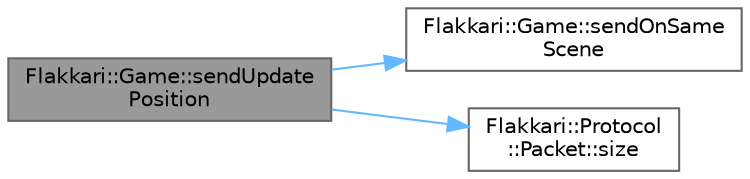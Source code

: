 digraph "Flakkari::Game::sendUpdatePosition"
{
 // LATEX_PDF_SIZE
  bgcolor="transparent";
  edge [fontname=Helvetica,fontsize=10,labelfontname=Helvetica,labelfontsize=10];
  node [fontname=Helvetica,fontsize=10,shape=box,height=0.2,width=0.4];
  rankdir="LR";
  Node1 [id="Node000001",label="Flakkari::Game::sendUpdate\lPosition",height=0.2,width=0.4,color="gray40", fillcolor="grey60", style="filled", fontcolor="black",tooltip="Send a packet to a player."];
  Node1 -> Node2 [id="edge1_Node000001_Node000002",color="steelblue1",style="solid",tooltip=" "];
  Node2 [id="Node000002",label="Flakkari::Game::sendOnSame\lScene",height=0.2,width=0.4,color="grey40", fillcolor="white", style="filled",URL="$dd/ddd/classFlakkari_1_1Game.html#a049bba6f759cc1f72ed3ae6cbd14804f",tooltip=" "];
  Node1 -> Node3 [id="edge2_Node000001_Node000003",color="steelblue1",style="solid",tooltip=" "];
  Node3 [id="Node000003",label="Flakkari::Protocol\l::Packet::size",height=0.2,width=0.4,color="grey40", fillcolor="white", style="filled",URL="$db/d59/structFlakkari_1_1Protocol_1_1Packet.html#a582b8f7654507bb11286866d96e7d5c3",tooltip=" "];
}

